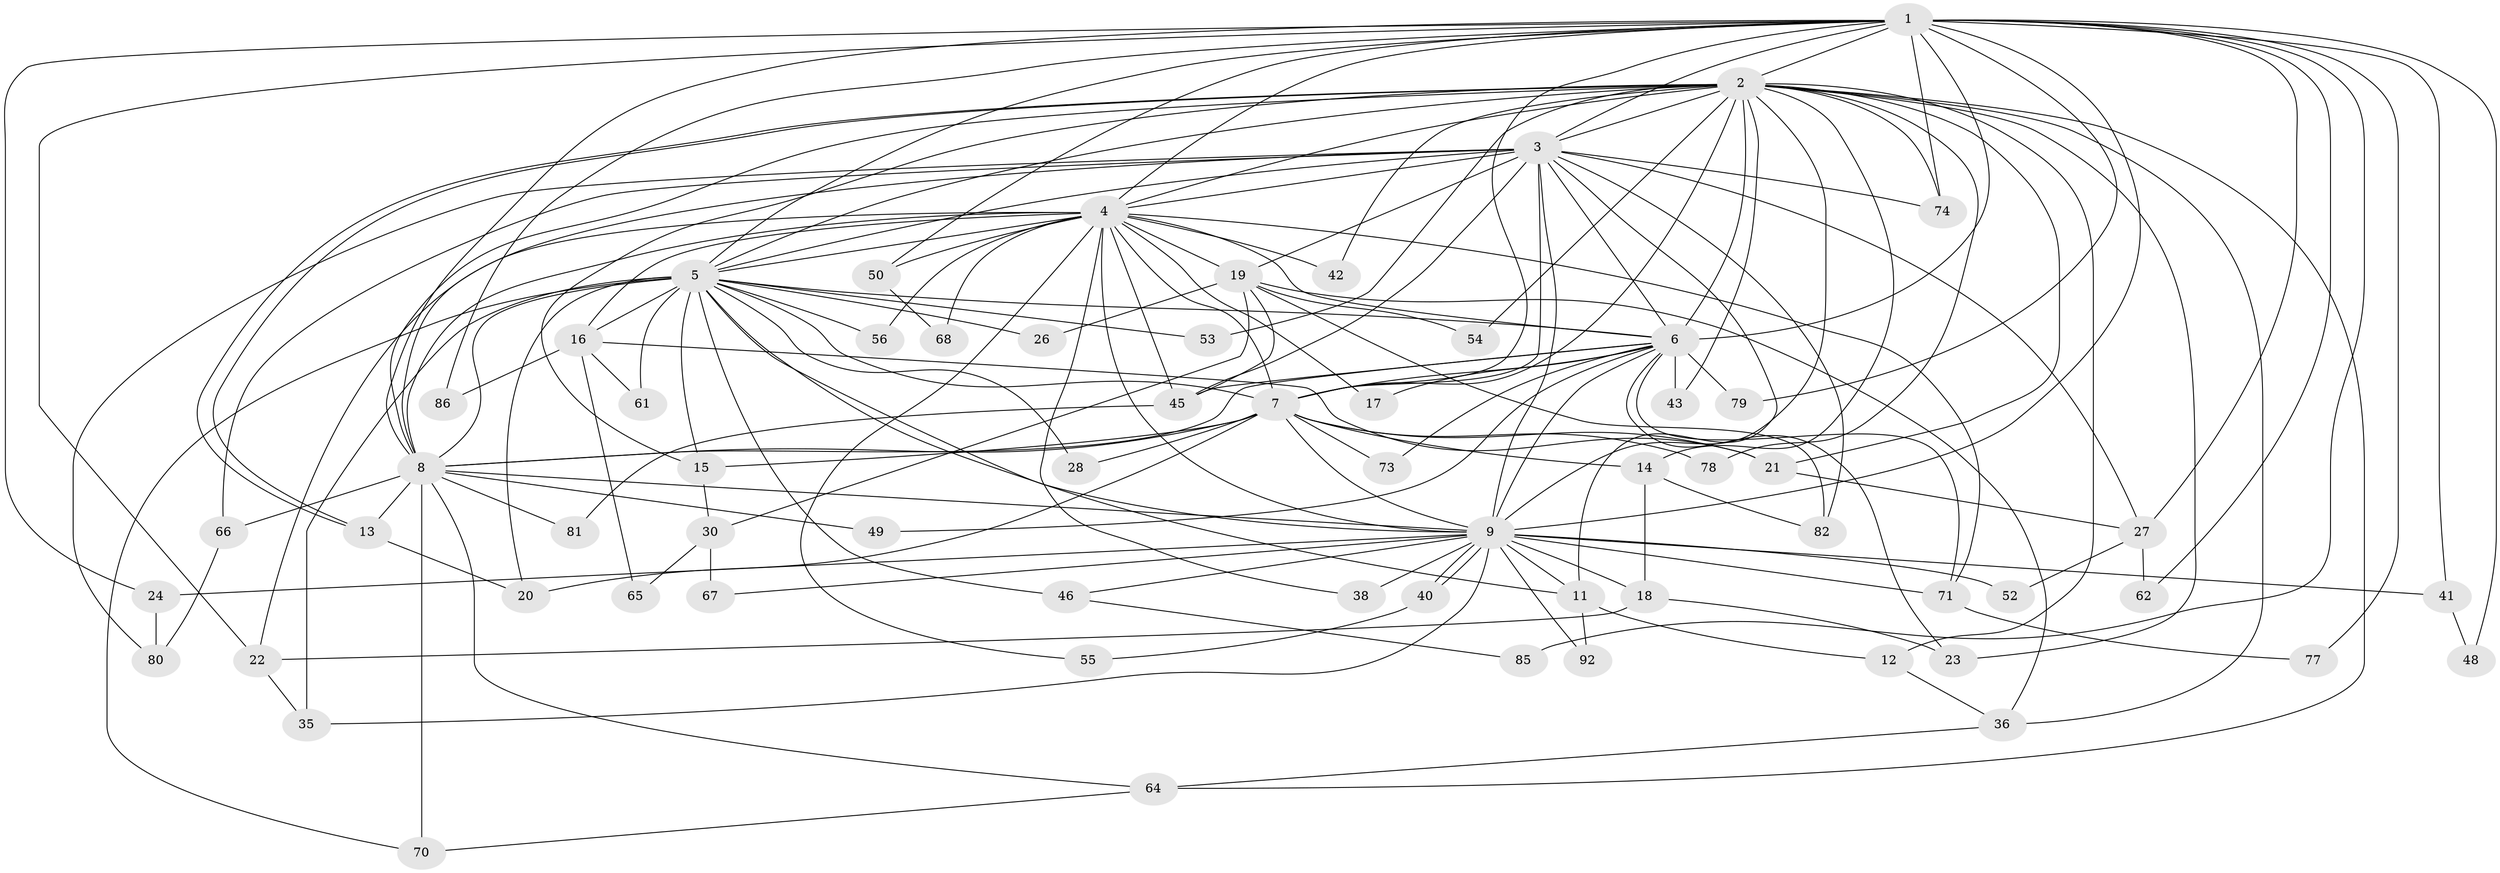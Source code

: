 // original degree distribution, {19: 0.021505376344086023, 21: 0.021505376344086023, 22: 0.010752688172043012, 18: 0.010752688172043012, 17: 0.010752688172043012, 15: 0.021505376344086023, 25: 0.010752688172043012, 5: 0.053763440860215055, 3: 0.22580645161290322, 4: 0.12903225806451613, 2: 0.4731182795698925, 6: 0.010752688172043012}
// Generated by graph-tools (version 1.1) at 2025/41/03/06/25 10:41:42]
// undirected, 64 vertices, 164 edges
graph export_dot {
graph [start="1"]
  node [color=gray90,style=filled];
  1 [super="+32"];
  2 [super="+10"];
  3 [super="+60"];
  4 [super="+44"];
  5 [super="+39"];
  6 [super="+25"];
  7 [super="+34"];
  8 [super="+93"];
  9 [super="+91"];
  11 [super="+29"];
  12;
  13 [super="+51"];
  14 [super="+63"];
  15;
  16 [super="+59"];
  17;
  18 [super="+31"];
  19 [super="+37"];
  20 [super="+58"];
  21;
  22 [super="+57"];
  23;
  24 [super="+90"];
  26 [super="+47"];
  27 [super="+33"];
  28;
  30;
  35 [super="+76"];
  36;
  38 [super="+72"];
  40;
  41;
  42;
  43;
  45 [super="+83"];
  46 [super="+69"];
  48;
  49;
  50;
  52;
  53;
  54;
  55;
  56;
  61;
  62;
  64 [super="+89"];
  65;
  66;
  67;
  68;
  70;
  71 [super="+75"];
  73;
  74 [super="+84"];
  77;
  78;
  79;
  80 [super="+88"];
  81;
  82 [super="+87"];
  85;
  86;
  92;
  1 -- 2 [weight=2];
  1 -- 3;
  1 -- 4;
  1 -- 5;
  1 -- 6;
  1 -- 7;
  1 -- 8;
  1 -- 9 [weight=2];
  1 -- 24;
  1 -- 41;
  1 -- 48;
  1 -- 50;
  1 -- 74;
  1 -- 77;
  1 -- 79;
  1 -- 85;
  1 -- 86;
  1 -- 62;
  1 -- 27;
  1 -- 22;
  2 -- 3 [weight=2];
  2 -- 4 [weight=2];
  2 -- 5 [weight=2];
  2 -- 6 [weight=2];
  2 -- 7 [weight=3];
  2 -- 8 [weight=2];
  2 -- 9 [weight=3];
  2 -- 13;
  2 -- 13;
  2 -- 14 [weight=2];
  2 -- 15;
  2 -- 21;
  2 -- 23;
  2 -- 36;
  2 -- 53;
  2 -- 64;
  2 -- 74;
  2 -- 78;
  2 -- 42;
  2 -- 43;
  2 -- 12;
  2 -- 54;
  3 -- 4 [weight=2];
  3 -- 5;
  3 -- 6 [weight=2];
  3 -- 7;
  3 -- 8;
  3 -- 9;
  3 -- 11;
  3 -- 19;
  3 -- 27;
  3 -- 66;
  3 -- 80 [weight=2];
  3 -- 74;
  3 -- 82;
  3 -- 45;
  4 -- 5;
  4 -- 6;
  4 -- 7;
  4 -- 8;
  4 -- 9;
  4 -- 16;
  4 -- 17;
  4 -- 19;
  4 -- 22;
  4 -- 38;
  4 -- 42;
  4 -- 45;
  4 -- 55;
  4 -- 56;
  4 -- 68;
  4 -- 71;
  4 -- 50;
  5 -- 6;
  5 -- 7;
  5 -- 8;
  5 -- 9;
  5 -- 11;
  5 -- 16;
  5 -- 26 [weight=2];
  5 -- 28;
  5 -- 35;
  5 -- 46 [weight=2];
  5 -- 53;
  5 -- 56;
  5 -- 70;
  5 -- 61;
  5 -- 15;
  5 -- 20;
  6 -- 7;
  6 -- 8;
  6 -- 9;
  6 -- 17;
  6 -- 23;
  6 -- 43;
  6 -- 45;
  6 -- 49;
  6 -- 73;
  6 -- 79;
  6 -- 71;
  7 -- 8;
  7 -- 9;
  7 -- 14;
  7 -- 15;
  7 -- 20;
  7 -- 21;
  7 -- 28;
  7 -- 73;
  7 -- 78;
  8 -- 9;
  8 -- 49;
  8 -- 66;
  8 -- 70;
  8 -- 81;
  8 -- 13;
  8 -- 64;
  9 -- 18;
  9 -- 24;
  9 -- 38 [weight=2];
  9 -- 40;
  9 -- 40;
  9 -- 41;
  9 -- 46;
  9 -- 52;
  9 -- 67;
  9 -- 71;
  9 -- 92;
  9 -- 35;
  9 -- 11;
  11 -- 12;
  11 -- 92;
  12 -- 36;
  13 -- 20;
  14 -- 18;
  14 -- 82;
  15 -- 30;
  16 -- 61;
  16 -- 86;
  16 -- 65;
  16 -- 21;
  18 -- 22;
  18 -- 23;
  19 -- 26;
  19 -- 30;
  19 -- 82;
  19 -- 36;
  19 -- 54;
  19 -- 45;
  21 -- 27;
  22 -- 35;
  24 -- 80;
  27 -- 52;
  27 -- 62;
  30 -- 65;
  30 -- 67;
  36 -- 64;
  40 -- 55;
  41 -- 48;
  45 -- 81;
  46 -- 85;
  50 -- 68;
  64 -- 70;
  66 -- 80;
  71 -- 77;
}
